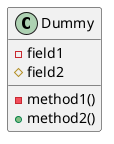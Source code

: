 @startuml

' skinparam classAttributeIconSize 0
class Dummy {
    -field1
    #field2
    -method1()
    +method2()
}

@enduml